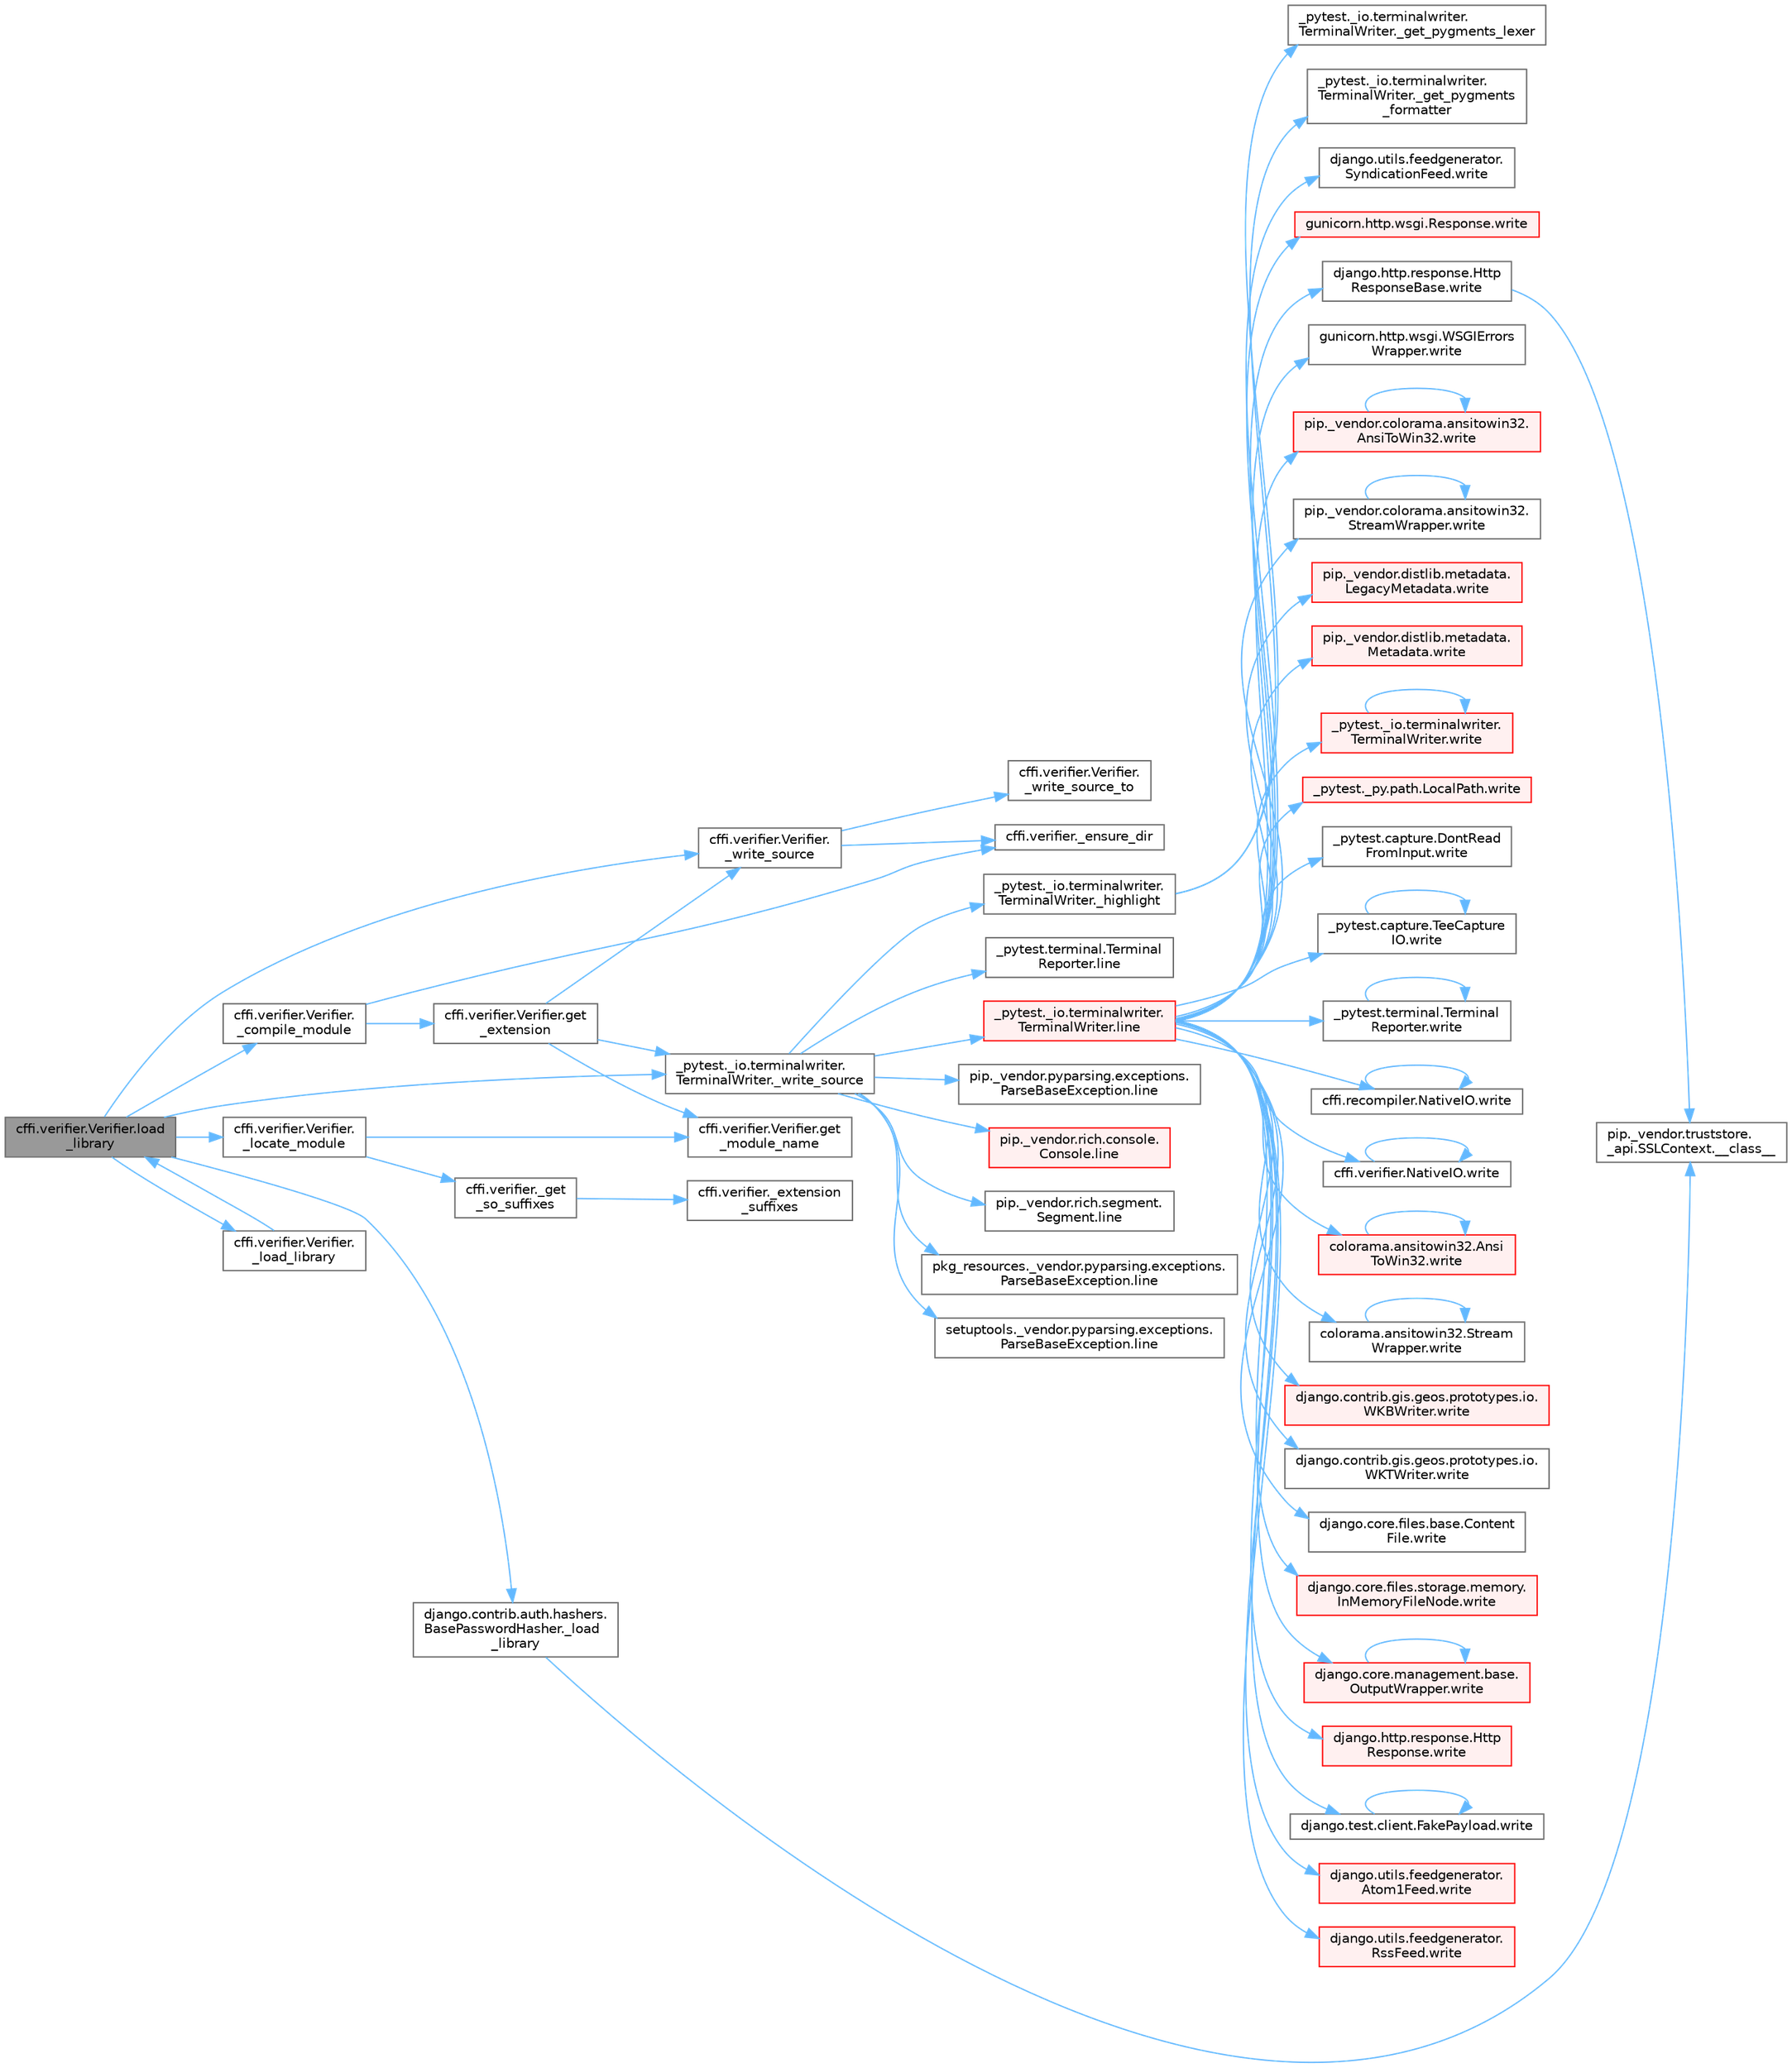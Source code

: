 digraph "cffi.verifier.Verifier.load_library"
{
 // LATEX_PDF_SIZE
  bgcolor="transparent";
  edge [fontname=Helvetica,fontsize=10,labelfontname=Helvetica,labelfontsize=10];
  node [fontname=Helvetica,fontsize=10,shape=box,height=0.2,width=0.4];
  rankdir="LR";
  Node1 [id="Node000001",label="cffi.verifier.Verifier.load\l_library",height=0.2,width=0.4,color="gray40", fillcolor="grey60", style="filled", fontcolor="black",tooltip=" "];
  Node1 -> Node2 [id="edge1_Node000001_Node000002",color="steelblue1",style="solid",tooltip=" "];
  Node2 [id="Node000002",label="cffi.verifier.Verifier.\l_compile_module",height=0.2,width=0.4,color="grey40", fillcolor="white", style="filled",URL="$classcffi_1_1verifier_1_1_verifier.html#ae0d07806ff6796d142c1c6d28a035fdd",tooltip=" "];
  Node2 -> Node3 [id="edge2_Node000002_Node000003",color="steelblue1",style="solid",tooltip=" "];
  Node3 [id="Node000003",label="cffi.verifier._ensure_dir",height=0.2,width=0.4,color="grey40", fillcolor="white", style="filled",URL="$namespacecffi_1_1verifier.html#a387f62286f292e9ae257a61853f24fc3",tooltip=" "];
  Node2 -> Node4 [id="edge3_Node000002_Node000004",color="steelblue1",style="solid",tooltip=" "];
  Node4 [id="Node000004",label="cffi.verifier.Verifier.get\l_extension",height=0.2,width=0.4,color="grey40", fillcolor="white", style="filled",URL="$classcffi_1_1verifier_1_1_verifier.html#af447ee2fbeadedce4b28f517cfb048da",tooltip=" "];
  Node4 -> Node5 [id="edge4_Node000004_Node000005",color="steelblue1",style="solid",tooltip=" "];
  Node5 [id="Node000005",label="_pytest._io.terminalwriter.\lTerminalWriter._write_source",height=0.2,width=0.4,color="grey40", fillcolor="white", style="filled",URL="$class__pytest_1_1__io_1_1terminalwriter_1_1_terminal_writer.html#a3499a8fa1635a0661a3476582408a433",tooltip=" "];
  Node5 -> Node6 [id="edge5_Node000005_Node000006",color="steelblue1",style="solid",tooltip=" "];
  Node6 [id="Node000006",label="_pytest._io.terminalwriter.\lTerminalWriter._highlight",height=0.2,width=0.4,color="grey40", fillcolor="white", style="filled",URL="$class__pytest_1_1__io_1_1terminalwriter_1_1_terminal_writer.html#ad65e7c329139730e9680203e1f40c437",tooltip=" "];
  Node6 -> Node7 [id="edge6_Node000006_Node000007",color="steelblue1",style="solid",tooltip=" "];
  Node7 [id="Node000007",label="_pytest._io.terminalwriter.\lTerminalWriter._get_pygments\l_formatter",height=0.2,width=0.4,color="grey40", fillcolor="white", style="filled",URL="$class__pytest_1_1__io_1_1terminalwriter_1_1_terminal_writer.html#aaf4000da9f62325999edfa7a6db952d2",tooltip=" "];
  Node6 -> Node8 [id="edge7_Node000006_Node000008",color="steelblue1",style="solid",tooltip=" "];
  Node8 [id="Node000008",label="_pytest._io.terminalwriter.\lTerminalWriter._get_pygments_lexer",height=0.2,width=0.4,color="grey40", fillcolor="white", style="filled",URL="$class__pytest_1_1__io_1_1terminalwriter_1_1_terminal_writer.html#aa8412a911c131afbc858bdce60d75da0",tooltip=" "];
  Node5 -> Node9 [id="edge8_Node000005_Node000009",color="steelblue1",style="solid",tooltip=" "];
  Node9 [id="Node000009",label="_pytest._io.terminalwriter.\lTerminalWriter.line",height=0.2,width=0.4,color="red", fillcolor="#FFF0F0", style="filled",URL="$class__pytest_1_1__io_1_1terminalwriter_1_1_terminal_writer.html#a70c206b6c71b946771673c95d93d5d5a",tooltip=" "];
  Node9 -> Node10 [id="edge9_Node000009_Node000010",color="steelblue1",style="solid",tooltip=" "];
  Node10 [id="Node000010",label="_pytest._io.terminalwriter.\lTerminalWriter.write",height=0.2,width=0.4,color="red", fillcolor="#FFF0F0", style="filled",URL="$class__pytest_1_1__io_1_1terminalwriter_1_1_terminal_writer.html#ab011b237aec5bafbe3761ee6eceaa5b1",tooltip=" "];
  Node10 -> Node10 [id="edge10_Node000010_Node000010",color="steelblue1",style="solid",tooltip=" "];
  Node9 -> Node3956 [id="edge11_Node000009_Node003956",color="steelblue1",style="solid",tooltip=" "];
  Node3956 [id="Node003956",label="_pytest._py.path.LocalPath.write",height=0.2,width=0.4,color="red", fillcolor="#FFF0F0", style="filled",URL="$class__pytest_1_1__py_1_1path_1_1_local_path.html#a8f782fcf3e7b991a42259724f3d25de2",tooltip=" "];
  Node9 -> Node3957 [id="edge12_Node000009_Node003957",color="steelblue1",style="solid",tooltip=" "];
  Node3957 [id="Node003957",label="_pytest.capture.DontRead\lFromInput.write",height=0.2,width=0.4,color="grey40", fillcolor="white", style="filled",URL="$class__pytest_1_1capture_1_1_dont_read_from_input.html#a406eef5fc6e2a689e4095b418e34258e",tooltip=" "];
  Node9 -> Node3958 [id="edge13_Node000009_Node003958",color="steelblue1",style="solid",tooltip=" "];
  Node3958 [id="Node003958",label="_pytest.capture.TeeCapture\lIO.write",height=0.2,width=0.4,color="grey40", fillcolor="white", style="filled",URL="$class__pytest_1_1capture_1_1_tee_capture_i_o.html#ad2ae68f89adb705539b1f510ac1d2a06",tooltip=" "];
  Node3958 -> Node3958 [id="edge14_Node003958_Node003958",color="steelblue1",style="solid",tooltip=" "];
  Node9 -> Node3959 [id="edge15_Node000009_Node003959",color="steelblue1",style="solid",tooltip=" "];
  Node3959 [id="Node003959",label="_pytest.terminal.Terminal\lReporter.write",height=0.2,width=0.4,color="grey40", fillcolor="white", style="filled",URL="$class__pytest_1_1terminal_1_1_terminal_reporter.html#a6a83fce851fa9dfdc476bc6fb0d4595b",tooltip=" "];
  Node3959 -> Node3959 [id="edge16_Node003959_Node003959",color="steelblue1",style="solid",tooltip=" "];
  Node9 -> Node3960 [id="edge17_Node000009_Node003960",color="steelblue1",style="solid",tooltip=" "];
  Node3960 [id="Node003960",label="cffi.recompiler.NativeIO.write",height=0.2,width=0.4,color="grey40", fillcolor="white", style="filled",URL="$classcffi_1_1recompiler_1_1_native_i_o.html#a179e7b41f653f51024a2cc98ad72cbbe",tooltip=" "];
  Node3960 -> Node3960 [id="edge18_Node003960_Node003960",color="steelblue1",style="solid",tooltip=" "];
  Node9 -> Node3961 [id="edge19_Node000009_Node003961",color="steelblue1",style="solid",tooltip=" "];
  Node3961 [id="Node003961",label="cffi.verifier.NativeIO.write",height=0.2,width=0.4,color="grey40", fillcolor="white", style="filled",URL="$classcffi_1_1verifier_1_1_native_i_o.html#a9f02f1e437c53293db7389ce253ee238",tooltip=" "];
  Node3961 -> Node3961 [id="edge20_Node003961_Node003961",color="steelblue1",style="solid",tooltip=" "];
  Node9 -> Node3962 [id="edge21_Node000009_Node003962",color="steelblue1",style="solid",tooltip=" "];
  Node3962 [id="Node003962",label="colorama.ansitowin32.Ansi\lToWin32.write",height=0.2,width=0.4,color="red", fillcolor="#FFF0F0", style="filled",URL="$classcolorama_1_1ansitowin32_1_1_ansi_to_win32.html#abadac90e6f0a5a03cecdc6f254eca7d8",tooltip=" "];
  Node3962 -> Node3962 [id="edge22_Node003962_Node003962",color="steelblue1",style="solid",tooltip=" "];
  Node9 -> Node3984 [id="edge23_Node000009_Node003984",color="steelblue1",style="solid",tooltip=" "];
  Node3984 [id="Node003984",label="colorama.ansitowin32.Stream\lWrapper.write",height=0.2,width=0.4,color="grey40", fillcolor="white", style="filled",URL="$classcolorama_1_1ansitowin32_1_1_stream_wrapper.html#a551910ddf0a34dde1db2a38e00b789d4",tooltip=" "];
  Node3984 -> Node3984 [id="edge24_Node003984_Node003984",color="steelblue1",style="solid",tooltip=" "];
  Node9 -> Node3985 [id="edge25_Node000009_Node003985",color="steelblue1",style="solid",tooltip=" "];
  Node3985 [id="Node003985",label="django.contrib.gis.geos.prototypes.io.\lWKBWriter.write",height=0.2,width=0.4,color="red", fillcolor="#FFF0F0", style="filled",URL="$classdjango_1_1contrib_1_1gis_1_1geos_1_1prototypes_1_1io_1_1_w_k_b_writer.html#a2cdc902d36a57ba6070e70570ca85c55",tooltip=" "];
  Node9 -> Node3987 [id="edge26_Node000009_Node003987",color="steelblue1",style="solid",tooltip=" "];
  Node3987 [id="Node003987",label="django.contrib.gis.geos.prototypes.io.\lWKTWriter.write",height=0.2,width=0.4,color="grey40", fillcolor="white", style="filled",URL="$classdjango_1_1contrib_1_1gis_1_1geos_1_1prototypes_1_1io_1_1_w_k_t_writer.html#a8c54e53507e3f6193ce7a36c8f977370",tooltip=" "];
  Node9 -> Node3988 [id="edge27_Node000009_Node003988",color="steelblue1",style="solid",tooltip=" "];
  Node3988 [id="Node003988",label="django.core.files.base.Content\lFile.write",height=0.2,width=0.4,color="grey40", fillcolor="white", style="filled",URL="$classdjango_1_1core_1_1files_1_1base_1_1_content_file.html#a5777a08a5be02c055680c8bcbb235c61",tooltip=" "];
  Node9 -> Node3989 [id="edge28_Node000009_Node003989",color="steelblue1",style="solid",tooltip=" "];
  Node3989 [id="Node003989",label="django.core.files.storage.memory.\lInMemoryFileNode.write",height=0.2,width=0.4,color="red", fillcolor="#FFF0F0", style="filled",URL="$classdjango_1_1core_1_1files_1_1storage_1_1memory_1_1_in_memory_file_node.html#a0e630c96ce4523b3fbd453fa5789bc9e",tooltip=" "];
  Node9 -> Node3991 [id="edge29_Node000009_Node003991",color="steelblue1",style="solid",tooltip=" "];
  Node3991 [id="Node003991",label="django.core.management.base.\lOutputWrapper.write",height=0.2,width=0.4,color="red", fillcolor="#FFF0F0", style="filled",URL="$classdjango_1_1core_1_1management_1_1base_1_1_output_wrapper.html#a3577d4a5a7af3c1c66cfdfa3a5bd8a15",tooltip=" "];
  Node3991 -> Node3991 [id="edge30_Node003991_Node003991",color="steelblue1",style="solid",tooltip=" "];
  Node9 -> Node4006 [id="edge31_Node000009_Node004006",color="steelblue1",style="solid",tooltip=" "];
  Node4006 [id="Node004006",label="django.http.response.Http\lResponse.write",height=0.2,width=0.4,color="red", fillcolor="#FFF0F0", style="filled",URL="$classdjango_1_1http_1_1response_1_1_http_response.html#ac159fb36270c736cfc19334cd8350091",tooltip=" "];
  Node9 -> Node4007 [id="edge32_Node000009_Node004007",color="steelblue1",style="solid",tooltip=" "];
  Node4007 [id="Node004007",label="django.http.response.Http\lResponseBase.write",height=0.2,width=0.4,color="grey40", fillcolor="white", style="filled",URL="$classdjango_1_1http_1_1response_1_1_http_response_base.html#a4be34840707dfbb85170d7339d758dc1",tooltip=" "];
  Node4007 -> Node27 [id="edge33_Node004007_Node000027",color="steelblue1",style="solid",tooltip=" "];
  Node27 [id="Node000027",label="pip._vendor.truststore.\l_api.SSLContext.__class__",height=0.2,width=0.4,color="grey40", fillcolor="white", style="filled",URL="$classpip_1_1__vendor_1_1truststore_1_1__api_1_1_s_s_l_context.html#a530861514f31eabaa3f513557d6e66de",tooltip=" "];
  Node9 -> Node4008 [id="edge34_Node000009_Node004008",color="steelblue1",style="solid",tooltip=" "];
  Node4008 [id="Node004008",label="django.test.client.FakePayload.write",height=0.2,width=0.4,color="grey40", fillcolor="white", style="filled",URL="$classdjango_1_1test_1_1client_1_1_fake_payload.html#a6a1dca1b58f77e75800bc2d738d3fd7e",tooltip=" "];
  Node4008 -> Node4008 [id="edge35_Node004008_Node004008",color="steelblue1",style="solid",tooltip=" "];
  Node9 -> Node4009 [id="edge36_Node000009_Node004009",color="steelblue1",style="solid",tooltip=" "];
  Node4009 [id="Node004009",label="django.utils.feedgenerator.\lAtom1Feed.write",height=0.2,width=0.4,color="red", fillcolor="#FFF0F0", style="filled",URL="$classdjango_1_1utils_1_1feedgenerator_1_1_atom1_feed.html#afbf5b931a75be201e339b64a8aa46119",tooltip=" "];
  Node9 -> Node4060 [id="edge37_Node000009_Node004060",color="steelblue1",style="solid",tooltip=" "];
  Node4060 [id="Node004060",label="django.utils.feedgenerator.\lRssFeed.write",height=0.2,width=0.4,color="red", fillcolor="#FFF0F0", style="filled",URL="$classdjango_1_1utils_1_1feedgenerator_1_1_rss_feed.html#a63ea2926c2c773e874f51ced997a2618",tooltip=" "];
  Node9 -> Node4065 [id="edge38_Node000009_Node004065",color="steelblue1",style="solid",tooltip=" "];
  Node4065 [id="Node004065",label="django.utils.feedgenerator.\lSyndicationFeed.write",height=0.2,width=0.4,color="grey40", fillcolor="white", style="filled",URL="$classdjango_1_1utils_1_1feedgenerator_1_1_syndication_feed.html#a8b6aa844d6a12751a6d67fe6a2e58ebb",tooltip=" "];
  Node9 -> Node4066 [id="edge39_Node000009_Node004066",color="steelblue1",style="solid",tooltip=" "];
  Node4066 [id="Node004066",label="gunicorn.http.wsgi.Response.write",height=0.2,width=0.4,color="red", fillcolor="#FFF0F0", style="filled",URL="$classgunicorn_1_1http_1_1wsgi_1_1_response.html#a125ec803f25529604c0cbf2177de8951",tooltip=" "];
  Node9 -> Node4067 [id="edge40_Node000009_Node004067",color="steelblue1",style="solid",tooltip=" "];
  Node4067 [id="Node004067",label="gunicorn.http.wsgi.WSGIErrors\lWrapper.write",height=0.2,width=0.4,color="grey40", fillcolor="white", style="filled",URL="$classgunicorn_1_1http_1_1wsgi_1_1_w_s_g_i_errors_wrapper.html#a7dabeb0732ba57e770de5e6c297cbfba",tooltip=" "];
  Node9 -> Node3971 [id="edge41_Node000009_Node003971",color="steelblue1",style="solid",tooltip=" "];
  Node3971 [id="Node003971",label="pip._vendor.colorama.ansitowin32.\lAnsiToWin32.write",height=0.2,width=0.4,color="red", fillcolor="#FFF0F0", style="filled",URL="$classpip_1_1__vendor_1_1colorama_1_1ansitowin32_1_1_ansi_to_win32.html#aaeb0baf104470a2dfb282dce019b45e4",tooltip=" "];
  Node3971 -> Node3971 [id="edge42_Node003971_Node003971",color="steelblue1",style="solid",tooltip=" "];
  Node9 -> Node4068 [id="edge43_Node000009_Node004068",color="steelblue1",style="solid",tooltip=" "];
  Node4068 [id="Node004068",label="pip._vendor.colorama.ansitowin32.\lStreamWrapper.write",height=0.2,width=0.4,color="grey40", fillcolor="white", style="filled",URL="$classpip_1_1__vendor_1_1colorama_1_1ansitowin32_1_1_stream_wrapper.html#aa47f76b442f79d6ff416b7b941fc274e",tooltip=" "];
  Node4068 -> Node4068 [id="edge44_Node004068_Node004068",color="steelblue1",style="solid",tooltip=" "];
  Node9 -> Node4069 [id="edge45_Node000009_Node004069",color="steelblue1",style="solid",tooltip=" "];
  Node4069 [id="Node004069",label="pip._vendor.distlib.metadata.\lLegacyMetadata.write",height=0.2,width=0.4,color="red", fillcolor="#FFF0F0", style="filled",URL="$classpip_1_1__vendor_1_1distlib_1_1metadata_1_1_legacy_metadata.html#af3423aeacce2739a48b38815d4ba89be",tooltip=" "];
  Node9 -> Node4075 [id="edge46_Node000009_Node004075",color="steelblue1",style="solid",tooltip=" "];
  Node4075 [id="Node004075",label="pip._vendor.distlib.metadata.\lMetadata.write",height=0.2,width=0.4,color="red", fillcolor="#FFF0F0", style="filled",URL="$classpip_1_1__vendor_1_1distlib_1_1metadata_1_1_metadata.html#a1a2c54572ca133a21190923864249820",tooltip=" "];
  Node5 -> Node33 [id="edge47_Node000005_Node000033",color="steelblue1",style="solid",tooltip=" "];
  Node33 [id="Node000033",label="_pytest.terminal.Terminal\lReporter.line",height=0.2,width=0.4,color="grey40", fillcolor="white", style="filled",URL="$class__pytest_1_1terminal_1_1_terminal_reporter.html#a93c0c8ead6fc609ded513a82b16b30d6",tooltip=" "];
  Node5 -> Node34 [id="edge48_Node000005_Node000034",color="steelblue1",style="solid",tooltip=" "];
  Node34 [id="Node000034",label="pip._vendor.pyparsing.exceptions.\lParseBaseException.line",height=0.2,width=0.4,color="grey40", fillcolor="white", style="filled",URL="$classpip_1_1__vendor_1_1pyparsing_1_1exceptions_1_1_parse_base_exception.html#aa2329017443b8e4ac6f0415a61e18938",tooltip=" "];
  Node5 -> Node35 [id="edge49_Node000005_Node000035",color="steelblue1",style="solid",tooltip=" "];
  Node35 [id="Node000035",label="pip._vendor.rich.console.\lConsole.line",height=0.2,width=0.4,color="red", fillcolor="#FFF0F0", style="filled",URL="$classpip_1_1__vendor_1_1rich_1_1console_1_1_console.html#a41d951735692dcacd03f429df410629c",tooltip=" "];
  Node5 -> Node4512 [id="edge50_Node000005_Node004512",color="steelblue1",style="solid",tooltip=" "];
  Node4512 [id="Node004512",label="pip._vendor.rich.segment.\lSegment.line",height=0.2,width=0.4,color="grey40", fillcolor="white", style="filled",URL="$classpip_1_1__vendor_1_1rich_1_1segment_1_1_segment.html#a1d04079b7b56d7149c9f695a7005053c",tooltip=" "];
  Node5 -> Node4513 [id="edge51_Node000005_Node004513",color="steelblue1",style="solid",tooltip=" "];
  Node4513 [id="Node004513",label="pkg_resources._vendor.pyparsing.exceptions.\lParseBaseException.line",height=0.2,width=0.4,color="grey40", fillcolor="white", style="filled",URL="$classpkg__resources_1_1__vendor_1_1pyparsing_1_1exceptions_1_1_parse_base_exception.html#a0008de93649d601aee59f9355b7db231",tooltip=" "];
  Node5 -> Node4514 [id="edge52_Node000005_Node004514",color="steelblue1",style="solid",tooltip=" "];
  Node4514 [id="Node004514",label="setuptools._vendor.pyparsing.exceptions.\lParseBaseException.line",height=0.2,width=0.4,color="grey40", fillcolor="white", style="filled",URL="$classsetuptools_1_1__vendor_1_1pyparsing_1_1exceptions_1_1_parse_base_exception.html#ac4e957463d1b83df668df7d619160a90",tooltip=" "];
  Node4 -> Node4519 [id="edge53_Node000004_Node004519",color="steelblue1",style="solid",tooltip=" "];
  Node4519 [id="Node004519",label="cffi.verifier.Verifier.\l_write_source",height=0.2,width=0.4,color="grey40", fillcolor="white", style="filled",URL="$classcffi_1_1verifier_1_1_verifier.html#a1aa61152a52d10127b522cceb0efb670",tooltip=" "];
  Node4519 -> Node3 [id="edge54_Node004519_Node000003",color="steelblue1",style="solid",tooltip=" "];
  Node4519 -> Node4520 [id="edge55_Node004519_Node004520",color="steelblue1",style="solid",tooltip=" "];
  Node4520 [id="Node004520",label="cffi.verifier.Verifier.\l_write_source_to",height=0.2,width=0.4,color="grey40", fillcolor="white", style="filled",URL="$classcffi_1_1verifier_1_1_verifier.html#aaf83e04142623e7ccf2460965006aed5",tooltip=" "];
  Node4 -> Node4521 [id="edge56_Node000004_Node004521",color="steelblue1",style="solid",tooltip=" "];
  Node4521 [id="Node004521",label="cffi.verifier.Verifier.get\l_module_name",height=0.2,width=0.4,color="grey40", fillcolor="white", style="filled",URL="$classcffi_1_1verifier_1_1_verifier.html#a16bf645476a21883a1dd15847720c4f6",tooltip=" "];
  Node1 -> Node255 [id="edge57_Node000001_Node000255",color="steelblue1",style="solid",tooltip=" "];
  Node255 [id="Node000255",label="cffi.verifier.Verifier.\l_load_library",height=0.2,width=0.4,color="grey40", fillcolor="white", style="filled",URL="$classcffi_1_1verifier_1_1_verifier.html#a9de40d4d3231a07d492a907359b11949",tooltip=" "];
  Node255 -> Node1 [id="edge58_Node000255_Node000001",color="steelblue1",style="solid",tooltip=" "];
  Node1 -> Node256 [id="edge59_Node000001_Node000256",color="steelblue1",style="solid",tooltip=" "];
  Node256 [id="Node000256",label="django.contrib.auth.hashers.\lBasePasswordHasher._load\l_library",height=0.2,width=0.4,color="grey40", fillcolor="white", style="filled",URL="$classdjango_1_1contrib_1_1auth_1_1hashers_1_1_base_password_hasher.html#a82f689954acb14224d7004fdfacd0583",tooltip=" "];
  Node256 -> Node27 [id="edge60_Node000256_Node000027",color="steelblue1",style="solid",tooltip=" "];
  Node1 -> Node4522 [id="edge61_Node000001_Node004522",color="steelblue1",style="solid",tooltip=" "];
  Node4522 [id="Node004522",label="cffi.verifier.Verifier.\l_locate_module",height=0.2,width=0.4,color="grey40", fillcolor="white", style="filled",URL="$classcffi_1_1verifier_1_1_verifier.html#a39fa84e0d7f74e88dafcf2cad0c5cd39",tooltip=" "];
  Node4522 -> Node4523 [id="edge62_Node004522_Node004523",color="steelblue1",style="solid",tooltip=" "];
  Node4523 [id="Node004523",label="cffi.verifier._get\l_so_suffixes",height=0.2,width=0.4,color="grey40", fillcolor="white", style="filled",URL="$namespacecffi_1_1verifier.html#ac4e9c5c666bea7c6d94fadadeee03482",tooltip=" "];
  Node4523 -> Node4524 [id="edge63_Node004523_Node004524",color="steelblue1",style="solid",tooltip=" "];
  Node4524 [id="Node004524",label="cffi.verifier._extension\l_suffixes",height=0.2,width=0.4,color="grey40", fillcolor="white", style="filled",URL="$namespacecffi_1_1verifier.html#a5901c681dc00faa5b92d775cd792441a",tooltip=" "];
  Node4522 -> Node4521 [id="edge64_Node004522_Node004521",color="steelblue1",style="solid",tooltip=" "];
  Node1 -> Node5 [id="edge65_Node000001_Node000005",color="steelblue1",style="solid",tooltip=" "];
  Node1 -> Node4519 [id="edge66_Node000001_Node004519",color="steelblue1",style="solid",tooltip=" "];
}
